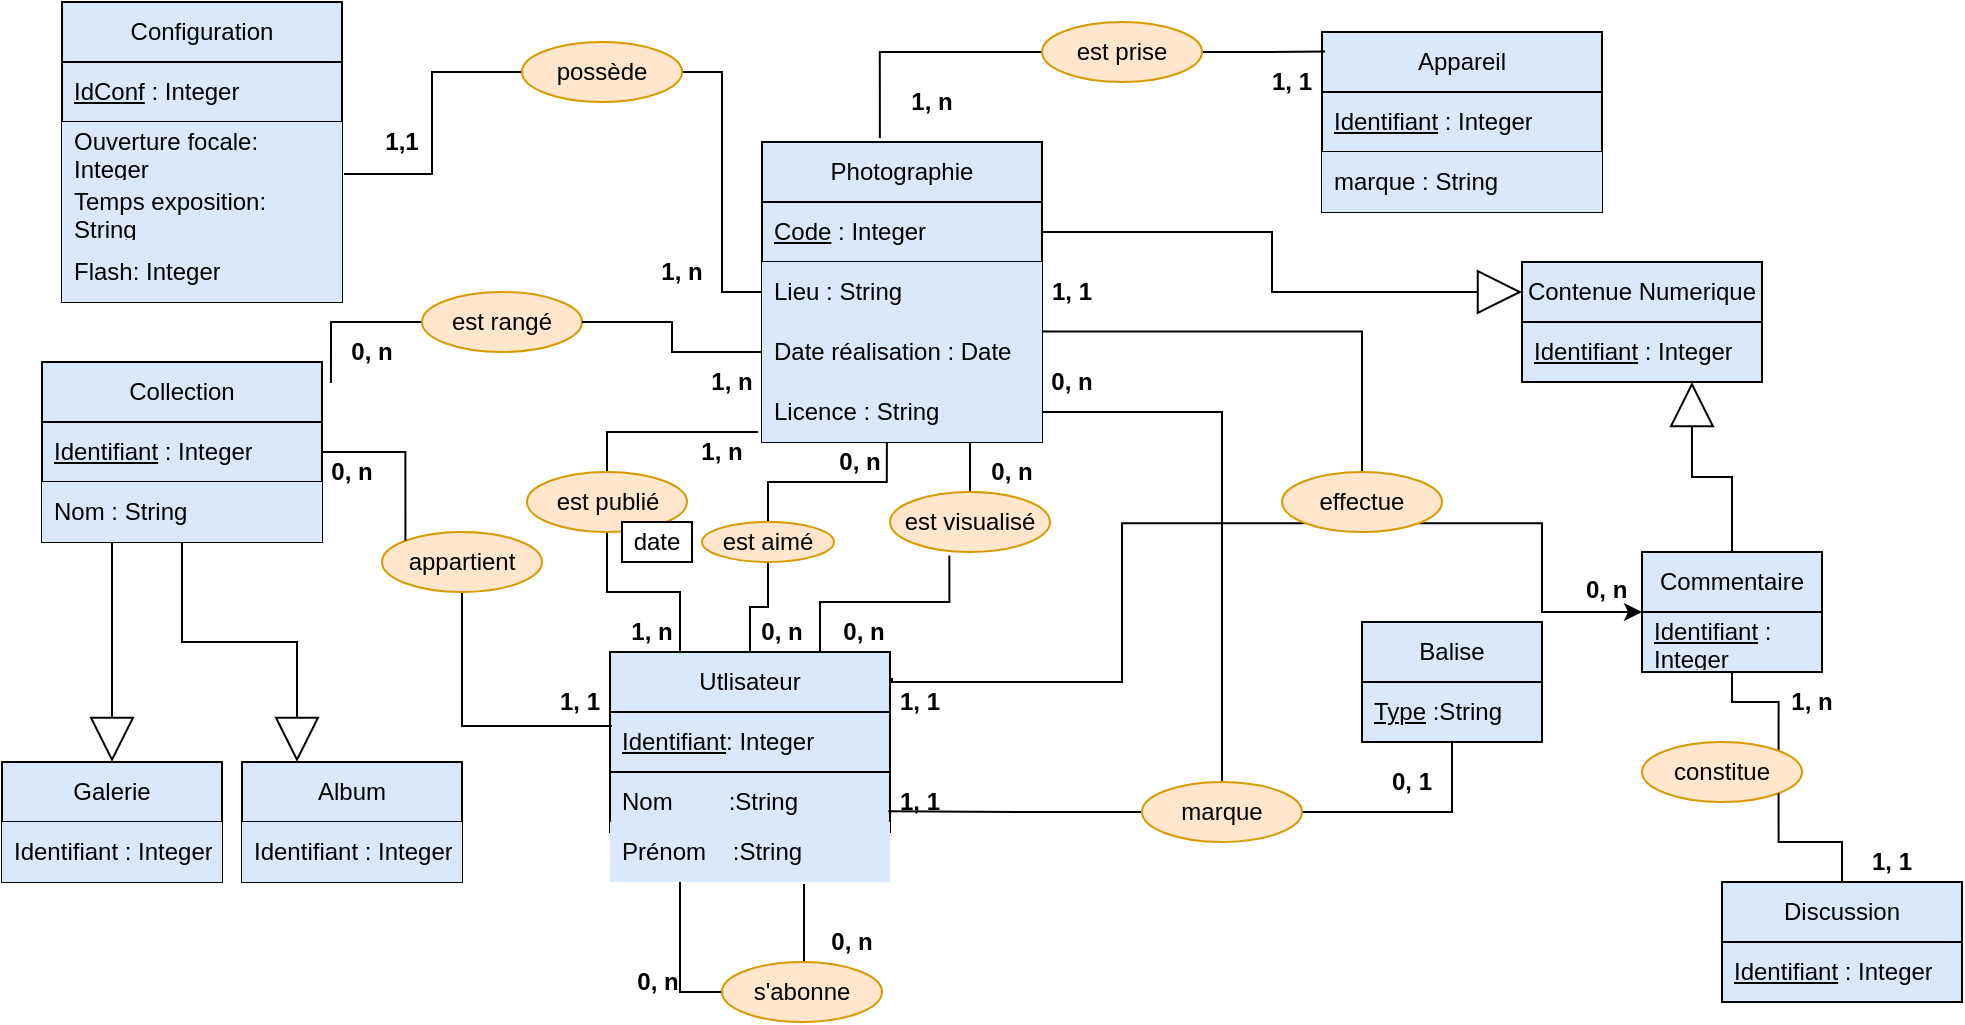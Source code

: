 <mxfile version="21.7.5" type="device">
  <diagram name="Page-1" id="ri4anvCGel_wYtRjSs9z">
    <mxGraphModel dx="1224" dy="913" grid="1" gridSize="10" guides="1" tooltips="1" connect="1" arrows="1" fold="1" page="1" pageScale="1" pageWidth="827" pageHeight="1169" math="0" shadow="0">
      <root>
        <mxCell id="0" />
        <mxCell id="1" parent="0" />
        <mxCell id="axa9aI5JRP2yP6maxEfe-58" style="edgeStyle=orthogonalEdgeStyle;rounded=0;orthogonalLoop=1;jettySize=auto;html=1;exitX=0.952;exitY=1.157;exitDx=0;exitDy=0;entryX=0.5;entryY=0;entryDx=0;entryDy=0;endArrow=none;endFill=0;exitPerimeter=0;" parent="1" source="vQDiU9HeTUrOOh70G-Bs-12" target="axa9aI5JRP2yP6maxEfe-17" edge="1">
          <mxGeometry relative="1" as="geometry" />
        </mxCell>
        <mxCell id="axa9aI5JRP2yP6maxEfe-81" style="edgeStyle=orthogonalEdgeStyle;rounded=0;orthogonalLoop=1;jettySize=auto;html=1;exitX=0.75;exitY=1;exitDx=0;exitDy=0;entryX=0.5;entryY=0;entryDx=0;entryDy=0;endArrow=none;endFill=0;" parent="1" source="vQDiU9HeTUrOOh70G-Bs-10" target="axa9aI5JRP2yP6maxEfe-1" edge="1">
          <mxGeometry relative="1" as="geometry" />
        </mxCell>
        <mxCell id="vQDiU9HeTUrOOh70G-Bs-10" value="Photographie" style="swimlane;fontStyle=0;childLayout=stackLayout;horizontal=1;startSize=30;horizontalStack=0;resizeParent=1;resizeParentMax=0;resizeLast=0;collapsible=1;marginBottom=0;whiteSpace=wrap;html=1;fillColor=#dae8fc;strokeColor=#000000;" parent="1" vertex="1">
          <mxGeometry x="400" y="210" width="140" height="150" as="geometry" />
        </mxCell>
        <mxCell id="vQDiU9HeTUrOOh70G-Bs-11" value="&lt;u&gt;Code&lt;/u&gt; : Integer" style="text;strokeColor=default;fillColor=#dae8fc;align=left;verticalAlign=middle;spacingLeft=4;spacingRight=4;overflow=hidden;points=[[0,0.5],[1,0.5]];portConstraint=eastwest;rotatable=0;whiteSpace=wrap;html=1;" parent="vQDiU9HeTUrOOh70G-Bs-10" vertex="1">
          <mxGeometry y="30" width="140" height="30" as="geometry" />
        </mxCell>
        <mxCell id="vQDiU9HeTUrOOh70G-Bs-12" value="&lt;div&gt;Lieu : String&lt;br&gt;&lt;/div&gt;" style="text;strokeColor=none;fillColor=#dae8fc;align=left;verticalAlign=middle;spacingLeft=4;spacingRight=4;overflow=hidden;points=[[0,0.5],[1,0.5]];portConstraint=eastwest;rotatable=0;whiteSpace=wrap;html=1;" parent="vQDiU9HeTUrOOh70G-Bs-10" vertex="1">
          <mxGeometry y="60" width="140" height="30" as="geometry" />
        </mxCell>
        <mxCell id="vQDiU9HeTUrOOh70G-Bs-13" value="Date réalisation : Date" style="text;strokeColor=none;fillColor=#dae8fc;align=left;verticalAlign=middle;spacingLeft=4;spacingRight=4;overflow=hidden;points=[[0,0.5],[1,0.5]];portConstraint=eastwest;rotatable=0;whiteSpace=wrap;html=1;" parent="vQDiU9HeTUrOOh70G-Bs-10" vertex="1">
          <mxGeometry y="90" width="140" height="30" as="geometry" />
        </mxCell>
        <mxCell id="vQDiU9HeTUrOOh70G-Bs-14" value="Licence : String" style="text;strokeColor=none;fillColor=#dae8fc;align=left;verticalAlign=middle;spacingLeft=4;spacingRight=4;overflow=hidden;points=[[0,0.5],[1,0.5]];portConstraint=eastwest;rotatable=0;whiteSpace=wrap;html=1;" parent="vQDiU9HeTUrOOh70G-Bs-10" vertex="1">
          <mxGeometry y="120" width="140" height="30" as="geometry" />
        </mxCell>
        <mxCell id="vQDiU9HeTUrOOh70G-Bs-16" value="" style="edgeStyle=orthogonalEdgeStyle;rounded=0;orthogonalLoop=1;jettySize=auto;html=1;endArrow=none;endFill=0;entryX=0;entryY=0.5;entryDx=0;entryDy=0;exitX=1;exitY=0.5;exitDx=0;exitDy=0;" parent="1" source="vQDiU9HeTUrOOh70G-Bs-15" target="vQDiU9HeTUrOOh70G-Bs-12" edge="1">
          <mxGeometry relative="1" as="geometry">
            <mxPoint x="430" y="295" as="targetPoint" />
          </mxGeometry>
        </mxCell>
        <mxCell id="vQDiU9HeTUrOOh70G-Bs-22" value="" style="edgeStyle=orthogonalEdgeStyle;rounded=0;orthogonalLoop=1;jettySize=auto;html=1;entryX=1.007;entryY=-0.133;entryDx=0;entryDy=0;entryPerimeter=0;endArrow=none;endFill=0;exitX=0;exitY=0.5;exitDx=0;exitDy=0;" parent="1" source="vQDiU9HeTUrOOh70G-Bs-15" target="vQDiU9HeTUrOOh70G-Bs-20" edge="1">
          <mxGeometry relative="1" as="geometry" />
        </mxCell>
        <mxCell id="vQDiU9HeTUrOOh70G-Bs-15" value="possède" style="ellipse;whiteSpace=wrap;html=1;fillColor=#ffe6cc;strokeColor=#d79b00;" parent="1" vertex="1">
          <mxGeometry x="280" y="160" width="80" height="30" as="geometry" />
        </mxCell>
        <mxCell id="vQDiU9HeTUrOOh70G-Bs-17" value="Configuration" style="swimlane;fontStyle=0;childLayout=stackLayout;horizontal=1;startSize=30;horizontalStack=0;resizeParent=1;resizeParentMax=0;resizeLast=0;collapsible=1;marginBottom=0;whiteSpace=wrap;html=1;fillColor=#dae8fc;strokeColor=#000000;" parent="1" vertex="1">
          <mxGeometry x="50" y="140" width="140" height="150" as="geometry" />
        </mxCell>
        <mxCell id="vQDiU9HeTUrOOh70G-Bs-18" value="&lt;div&gt;&lt;u&gt;IdConf&lt;/u&gt; : Integer&lt;/div&gt;" style="text;strokeColor=default;fillColor=#dae8fc;align=left;verticalAlign=middle;spacingLeft=4;spacingRight=4;overflow=hidden;points=[[0,0.5],[1,0.5]];portConstraint=eastwest;rotatable=0;whiteSpace=wrap;html=1;" parent="vQDiU9HeTUrOOh70G-Bs-17" vertex="1">
          <mxGeometry y="30" width="140" height="30" as="geometry" />
        </mxCell>
        <mxCell id="vQDiU9HeTUrOOh70G-Bs-19" value="Ouverture focale: Integer" style="text;strokeColor=none;fillColor=#dae8fc;align=left;verticalAlign=middle;spacingLeft=4;spacingRight=4;overflow=hidden;points=[[0,0.5],[1,0.5]];portConstraint=eastwest;rotatable=0;whiteSpace=wrap;html=1;" parent="vQDiU9HeTUrOOh70G-Bs-17" vertex="1">
          <mxGeometry y="60" width="140" height="30" as="geometry" />
        </mxCell>
        <mxCell id="vQDiU9HeTUrOOh70G-Bs-20" value="Temps exposition: String" style="text;strokeColor=none;fillColor=#dae8fc;align=left;verticalAlign=middle;spacingLeft=4;spacingRight=4;overflow=hidden;points=[[0,0.5],[1,0.5]];portConstraint=eastwest;rotatable=0;whiteSpace=wrap;html=1;" parent="vQDiU9HeTUrOOh70G-Bs-17" vertex="1">
          <mxGeometry y="90" width="140" height="30" as="geometry" />
        </mxCell>
        <mxCell id="vQDiU9HeTUrOOh70G-Bs-21" value="Flash: Integer" style="text;strokeColor=none;fillColor=#dae8fc;align=left;verticalAlign=middle;spacingLeft=4;spacingRight=4;overflow=hidden;points=[[0,0.5],[1,0.5]];portConstraint=eastwest;rotatable=0;whiteSpace=wrap;html=1;" parent="vQDiU9HeTUrOOh70G-Bs-17" vertex="1">
          <mxGeometry y="120" width="140" height="30" as="geometry" />
        </mxCell>
        <mxCell id="vQDiU9HeTUrOOh70G-Bs-24" value="&lt;b&gt;1,1&lt;/b&gt;" style="text;html=1;strokeColor=none;fillColor=none;align=center;verticalAlign=middle;whiteSpace=wrap;rounded=0;" parent="1" vertex="1">
          <mxGeometry x="190" y="200" width="60" height="20" as="geometry" />
        </mxCell>
        <mxCell id="vQDiU9HeTUrOOh70G-Bs-28" value="&lt;b&gt;1, n&lt;br&gt;&lt;/b&gt;" style="text;html=1;strokeColor=none;fillColor=none;align=center;verticalAlign=middle;whiteSpace=wrap;rounded=0;" parent="1" vertex="1">
          <mxGeometry x="330" y="265" width="60" height="20" as="geometry" />
        </mxCell>
        <mxCell id="vQDiU9HeTUrOOh70G-Bs-29" value="Appareil" style="swimlane;fontStyle=0;childLayout=stackLayout;horizontal=1;startSize=30;horizontalStack=0;resizeParent=1;resizeParentMax=0;resizeLast=0;collapsible=1;marginBottom=0;whiteSpace=wrap;html=1;fillColor=#dae8fc;strokeColor=#000000;" parent="1" vertex="1">
          <mxGeometry x="680" y="155" width="140" height="90" as="geometry" />
        </mxCell>
        <mxCell id="vQDiU9HeTUrOOh70G-Bs-30" value="&lt;u&gt;Identifiant&lt;/u&gt; : Integer" style="text;strokeColor=default;fillColor=#dae8fc;align=left;verticalAlign=middle;spacingLeft=4;spacingRight=4;overflow=hidden;points=[[0,0.5],[1,0.5]];portConstraint=eastwest;rotatable=0;whiteSpace=wrap;html=1;" parent="vQDiU9HeTUrOOh70G-Bs-29" vertex="1">
          <mxGeometry y="30" width="140" height="30" as="geometry" />
        </mxCell>
        <mxCell id="vQDiU9HeTUrOOh70G-Bs-31" value="marque : String" style="text;strokeColor=none;fillColor=#dae8fc;align=left;verticalAlign=middle;spacingLeft=4;spacingRight=4;overflow=hidden;points=[[0,0.5],[1,0.5]];portConstraint=eastwest;rotatable=0;whiteSpace=wrap;html=1;" parent="vQDiU9HeTUrOOh70G-Bs-29" vertex="1">
          <mxGeometry y="60" width="140" height="30" as="geometry" />
        </mxCell>
        <mxCell id="axa9aI5JRP2yP6maxEfe-45" style="edgeStyle=orthogonalEdgeStyle;rounded=0;orthogonalLoop=1;jettySize=auto;html=1;exitX=1;exitY=0.5;exitDx=0;exitDy=0;entryX=0.011;entryY=0.108;entryDx=0;entryDy=0;entryPerimeter=0;endArrow=none;endFill=0;" parent="1" source="vQDiU9HeTUrOOh70G-Bs-34" target="vQDiU9HeTUrOOh70G-Bs-29" edge="1">
          <mxGeometry relative="1" as="geometry" />
        </mxCell>
        <mxCell id="5bwaejOtSmUbjBA8IvDs-20" style="edgeStyle=orthogonalEdgeStyle;rounded=0;orthogonalLoop=1;jettySize=auto;html=1;exitX=0;exitY=0.5;exitDx=0;exitDy=0;entryX=0.421;entryY=-0.013;entryDx=0;entryDy=0;entryPerimeter=0;endArrow=none;endFill=0;" edge="1" parent="1" source="vQDiU9HeTUrOOh70G-Bs-34" target="vQDiU9HeTUrOOh70G-Bs-10">
          <mxGeometry relative="1" as="geometry" />
        </mxCell>
        <mxCell id="vQDiU9HeTUrOOh70G-Bs-34" value="est prise" style="ellipse;whiteSpace=wrap;html=1;fillColor=#ffe6cc;strokeColor=#d79b00;" parent="1" vertex="1">
          <mxGeometry x="540" y="150" width="80" height="30" as="geometry" />
        </mxCell>
        <mxCell id="vQDiU9HeTUrOOh70G-Bs-42" value="&lt;b&gt;1, n&lt;br&gt;&lt;/b&gt;" style="text;html=1;strokeColor=none;fillColor=none;align=center;verticalAlign=middle;whiteSpace=wrap;rounded=0;" parent="1" vertex="1">
          <mxGeometry x="470" y="180" width="30" height="20" as="geometry" />
        </mxCell>
        <mxCell id="axa9aI5JRP2yP6maxEfe-55" style="edgeStyle=orthogonalEdgeStyle;rounded=0;orthogonalLoop=1;jettySize=auto;html=1;exitX=0.75;exitY=0;exitDx=0;exitDy=0;entryX=0.371;entryY=1.059;entryDx=0;entryDy=0;entryPerimeter=0;endArrow=none;endFill=0;" parent="1" source="Xazr9b2hqAeC7u9Wwyo1-1" target="axa9aI5JRP2yP6maxEfe-1" edge="1">
          <mxGeometry relative="1" as="geometry" />
        </mxCell>
        <mxCell id="axa9aI5JRP2yP6maxEfe-63" style="edgeStyle=orthogonalEdgeStyle;rounded=0;orthogonalLoop=1;jettySize=auto;html=1;exitX=1.007;exitY=0.145;exitDx=0;exitDy=0;entryX=0;entryY=1;entryDx=0;entryDy=0;exitPerimeter=0;endArrow=none;endFill=0;" parent="1" source="Xazr9b2hqAeC7u9Wwyo1-1" target="axa9aI5JRP2yP6maxEfe-17" edge="1">
          <mxGeometry relative="1" as="geometry">
            <Array as="points">
              <mxPoint x="484" y="480" />
              <mxPoint x="580" y="480" />
              <mxPoint x="580" y="310" />
            </Array>
          </mxGeometry>
        </mxCell>
        <mxCell id="uyb0U9lrVmD0LcWtQPzE-3" style="edgeStyle=orthogonalEdgeStyle;rounded=0;orthogonalLoop=1;jettySize=auto;html=1;exitX=0.5;exitY=0;exitDx=0;exitDy=0;entryX=0.5;entryY=1;entryDx=0;entryDy=0;endArrow=none;endFill=0;" parent="1" source="Xazr9b2hqAeC7u9Wwyo1-1" target="uyb0U9lrVmD0LcWtQPzE-2" edge="1">
          <mxGeometry relative="1" as="geometry" />
        </mxCell>
        <mxCell id="5bwaejOtSmUbjBA8IvDs-6" style="edgeStyle=orthogonalEdgeStyle;rounded=0;orthogonalLoop=1;jettySize=auto;html=1;exitX=0.25;exitY=1;exitDx=0;exitDy=0;entryX=0;entryY=0.5;entryDx=0;entryDy=0;endArrow=none;endFill=0;" edge="1" parent="1" source="Xazr9b2hqAeC7u9Wwyo1-1" target="uyb0U9lrVmD0LcWtQPzE-8">
          <mxGeometry relative="1" as="geometry" />
        </mxCell>
        <mxCell id="Xazr9b2hqAeC7u9Wwyo1-1" value="Utlisateur" style="swimlane;fontStyle=0;childLayout=stackLayout;horizontal=1;startSize=30;horizontalStack=0;resizeParent=1;resizeParentMax=0;resizeLast=0;collapsible=1;marginBottom=0;whiteSpace=wrap;html=1;fillColor=#dae8fc;strokeColor=#000000;" parent="1" vertex="1">
          <mxGeometry x="324" y="465" width="140" height="90" as="geometry" />
        </mxCell>
        <mxCell id="Xazr9b2hqAeC7u9Wwyo1-2" value="&lt;u&gt;Identifiant&lt;/u&gt;: Integer" style="text;strokeColor=default;fillColor=#dae8fc;align=left;verticalAlign=middle;spacingLeft=4;spacingRight=4;overflow=hidden;points=[[0,0.5],[1,0.5]];portConstraint=eastwest;rotatable=0;whiteSpace=wrap;html=1;" parent="Xazr9b2hqAeC7u9Wwyo1-1" vertex="1">
          <mxGeometry y="30" width="140" height="30" as="geometry" />
        </mxCell>
        <mxCell id="Xazr9b2hqAeC7u9Wwyo1-62" value="Nom&lt;span style=&quot;white-space: pre;&quot;&gt;&#x9;&lt;/span&gt;:String" style="text;strokeColor=default;fillColor=#dae8fc;align=left;verticalAlign=middle;spacingLeft=4;spacingRight=4;overflow=hidden;points=[[0,0.5],[1,0.5]];portConstraint=eastwest;rotatable=0;whiteSpace=wrap;html=1;" parent="Xazr9b2hqAeC7u9Wwyo1-1" vertex="1">
          <mxGeometry y="60" width="140" height="30" as="geometry" />
        </mxCell>
        <mxCell id="Xazr9b2hqAeC7u9Wwyo1-8" value="" style="edgeStyle=orthogonalEdgeStyle;rounded=0;orthogonalLoop=1;jettySize=auto;html=1;entryX=0.25;entryY=0;entryDx=0;entryDy=0;endArrow=none;endFill=0;" parent="1" source="Xazr9b2hqAeC7u9Wwyo1-7" target="Xazr9b2hqAeC7u9Wwyo1-1" edge="1">
          <mxGeometry relative="1" as="geometry" />
        </mxCell>
        <mxCell id="5bwaejOtSmUbjBA8IvDs-10" style="edgeStyle=orthogonalEdgeStyle;rounded=0;orthogonalLoop=1;jettySize=auto;html=1;exitX=0.5;exitY=0;exitDx=0;exitDy=0;entryX=-0.014;entryY=0.833;entryDx=0;entryDy=0;entryPerimeter=0;endArrow=none;endFill=0;" edge="1" parent="1" source="Xazr9b2hqAeC7u9Wwyo1-7" target="vQDiU9HeTUrOOh70G-Bs-14">
          <mxGeometry relative="1" as="geometry" />
        </mxCell>
        <mxCell id="Xazr9b2hqAeC7u9Wwyo1-7" value="est publié" style="ellipse;whiteSpace=wrap;html=1;fillColor=#ffe6cc;strokeColor=#d79b00;" parent="1" vertex="1">
          <mxGeometry x="282.5" y="375" width="80" height="30" as="geometry" />
        </mxCell>
        <mxCell id="Xazr9b2hqAeC7u9Wwyo1-13" value="&lt;b&gt;1, n&lt;br&gt;&lt;/b&gt;" style="text;html=1;strokeColor=none;fillColor=none;align=center;verticalAlign=middle;whiteSpace=wrap;rounded=0;" parent="1" vertex="1">
          <mxGeometry x="330" y="445" width="30" height="20" as="geometry" />
        </mxCell>
        <mxCell id="Xazr9b2hqAeC7u9Wwyo1-36" style="edgeStyle=orthogonalEdgeStyle;rounded=0;orthogonalLoop=1;jettySize=auto;html=1;exitX=0.5;exitY=1;exitDx=0;exitDy=0;entryX=0.25;entryY=0;entryDx=0;entryDy=0;endArrow=block;endFill=0;strokeWidth=1;endSize=20;" parent="1" source="Xazr9b2hqAeC7u9Wwyo1-21" target="Xazr9b2hqAeC7u9Wwyo1-32" edge="1">
          <mxGeometry relative="1" as="geometry" />
        </mxCell>
        <mxCell id="Xazr9b2hqAeC7u9Wwyo1-61" style="edgeStyle=orthogonalEdgeStyle;rounded=0;orthogonalLoop=1;jettySize=auto;html=1;exitX=0.25;exitY=1;exitDx=0;exitDy=0;entryX=0.5;entryY=0;entryDx=0;entryDy=0;endArrow=block;endFill=0;endSize=20;" parent="1" source="Xazr9b2hqAeC7u9Wwyo1-21" target="Xazr9b2hqAeC7u9Wwyo1-38" edge="1">
          <mxGeometry relative="1" as="geometry" />
        </mxCell>
        <mxCell id="Xazr9b2hqAeC7u9Wwyo1-21" value="Collection" style="swimlane;fontStyle=0;childLayout=stackLayout;horizontal=1;startSize=30;horizontalStack=0;resizeParent=1;resizeParentMax=0;resizeLast=0;collapsible=1;marginBottom=0;whiteSpace=wrap;html=1;fillColor=#dae8fc;strokeColor=#000000;" parent="1" vertex="1">
          <mxGeometry x="40" y="320" width="140" height="90" as="geometry" />
        </mxCell>
        <mxCell id="Xazr9b2hqAeC7u9Wwyo1-22" value="&lt;u&gt;Identifiant&lt;/u&gt; : Integer" style="text;strokeColor=default;fillColor=#dae8fc;align=left;verticalAlign=middle;spacingLeft=4;spacingRight=4;overflow=hidden;points=[[0,0.5],[1,0.5]];portConstraint=eastwest;rotatable=0;whiteSpace=wrap;html=1;" parent="Xazr9b2hqAeC7u9Wwyo1-21" vertex="1">
          <mxGeometry y="30" width="140" height="30" as="geometry" />
        </mxCell>
        <mxCell id="Xazr9b2hqAeC7u9Wwyo1-23" value="Nom : String" style="text;strokeColor=none;fillColor=#dae8fc;align=left;verticalAlign=middle;spacingLeft=4;spacingRight=4;overflow=hidden;points=[[0,0.5],[1,0.5]];portConstraint=eastwest;rotatable=0;whiteSpace=wrap;html=1;" parent="Xazr9b2hqAeC7u9Wwyo1-21" vertex="1">
          <mxGeometry y="60" width="140" height="30" as="geometry" />
        </mxCell>
        <mxCell id="Xazr9b2hqAeC7u9Wwyo1-26" style="edgeStyle=orthogonalEdgeStyle;rounded=0;orthogonalLoop=1;jettySize=auto;html=1;exitX=0;exitY=0.5;exitDx=0;exitDy=0;entryX=1.032;entryY=0.116;entryDx=0;entryDy=0;endArrow=none;endFill=0;entryPerimeter=0;" parent="1" source="Xazr9b2hqAeC7u9Wwyo1-24" target="Xazr9b2hqAeC7u9Wwyo1-21" edge="1">
          <mxGeometry relative="1" as="geometry" />
        </mxCell>
        <mxCell id="Xazr9b2hqAeC7u9Wwyo1-24" value="est rangé" style="ellipse;whiteSpace=wrap;html=1;fillColor=#ffe6cc;strokeColor=#d79b00;" parent="1" vertex="1">
          <mxGeometry x="230" y="285" width="80" height="30" as="geometry" />
        </mxCell>
        <mxCell id="Xazr9b2hqAeC7u9Wwyo1-25" style="edgeStyle=orthogonalEdgeStyle;rounded=0;orthogonalLoop=1;jettySize=auto;html=1;exitX=0;exitY=0.5;exitDx=0;exitDy=0;entryX=1;entryY=0.5;entryDx=0;entryDy=0;endArrow=none;endFill=0;" parent="1" source="vQDiU9HeTUrOOh70G-Bs-13" target="Xazr9b2hqAeC7u9Wwyo1-24" edge="1">
          <mxGeometry relative="1" as="geometry" />
        </mxCell>
        <mxCell id="Xazr9b2hqAeC7u9Wwyo1-27" value="&lt;b&gt;1, n&lt;br&gt;&lt;/b&gt;" style="text;html=1;strokeColor=none;fillColor=none;align=center;verticalAlign=middle;whiteSpace=wrap;rounded=0;" parent="1" vertex="1">
          <mxGeometry x="370" y="320" width="30" height="20" as="geometry" />
        </mxCell>
        <mxCell id="Xazr9b2hqAeC7u9Wwyo1-30" value="&lt;b&gt;0, n&lt;br&gt;&lt;/b&gt;" style="text;html=1;strokeColor=none;fillColor=none;align=center;verticalAlign=middle;whiteSpace=wrap;rounded=0;" parent="1" vertex="1">
          <mxGeometry x="190" y="305" width="30" height="20" as="geometry" />
        </mxCell>
        <mxCell id="Xazr9b2hqAeC7u9Wwyo1-32" value="Album" style="swimlane;fontStyle=0;childLayout=stackLayout;horizontal=1;startSize=30;horizontalStack=0;resizeParent=1;resizeParentMax=0;resizeLast=0;collapsible=1;marginBottom=0;whiteSpace=wrap;html=1;fillColor=#dae8fc;strokeColor=#000000;" parent="1" vertex="1">
          <mxGeometry x="140" y="520" width="110" height="60" as="geometry" />
        </mxCell>
        <mxCell id="Xazr9b2hqAeC7u9Wwyo1-34" value="Identifiant : Integer" style="text;strokeColor=none;fillColor=#dae8fc;align=left;verticalAlign=middle;spacingLeft=4;spacingRight=4;overflow=hidden;points=[[0,0.5],[1,0.5]];portConstraint=eastwest;rotatable=0;whiteSpace=wrap;html=1;" parent="Xazr9b2hqAeC7u9Wwyo1-32" vertex="1">
          <mxGeometry y="30" width="110" height="30" as="geometry" />
        </mxCell>
        <mxCell id="Xazr9b2hqAeC7u9Wwyo1-38" value="Galerie" style="swimlane;fontStyle=0;childLayout=stackLayout;horizontal=1;startSize=30;horizontalStack=0;resizeParent=1;resizeParentMax=0;resizeLast=0;collapsible=1;marginBottom=0;whiteSpace=wrap;html=1;fillColor=#dae8fc;strokeColor=#000000;" parent="1" vertex="1">
          <mxGeometry x="20" y="520" width="110" height="60" as="geometry" />
        </mxCell>
        <mxCell id="Xazr9b2hqAeC7u9Wwyo1-39" value="Identifiant : Integer" style="text;strokeColor=none;fillColor=#dae8fc;align=left;verticalAlign=middle;spacingLeft=4;spacingRight=4;overflow=hidden;points=[[0,0.5],[1,0.5]];portConstraint=eastwest;rotatable=0;whiteSpace=wrap;html=1;" parent="Xazr9b2hqAeC7u9Wwyo1-38" vertex="1">
          <mxGeometry y="30" width="110" height="30" as="geometry" />
        </mxCell>
        <mxCell id="5bwaejOtSmUbjBA8IvDs-1" style="edgeStyle=orthogonalEdgeStyle;rounded=0;orthogonalLoop=1;jettySize=auto;html=1;exitX=0.5;exitY=1;exitDx=0;exitDy=0;entryX=0.007;entryY=0.233;entryDx=0;entryDy=0;entryPerimeter=0;endArrow=none;endFill=0;" edge="1" parent="1" source="Xazr9b2hqAeC7u9Wwyo1-46" target="Xazr9b2hqAeC7u9Wwyo1-2">
          <mxGeometry relative="1" as="geometry" />
        </mxCell>
        <mxCell id="Xazr9b2hqAeC7u9Wwyo1-46" value="appartient" style="ellipse;whiteSpace=wrap;html=1;fillColor=#ffe6cc;strokeColor=#d79b00;" parent="1" vertex="1">
          <mxGeometry x="210" y="405" width="80" height="30" as="geometry" />
        </mxCell>
        <mxCell id="Xazr9b2hqAeC7u9Wwyo1-52" value="&lt;b&gt;1, 1&lt;br&gt;&lt;/b&gt;" style="text;html=1;strokeColor=none;fillColor=none;align=center;verticalAlign=middle;whiteSpace=wrap;rounded=0;" parent="1" vertex="1">
          <mxGeometry x="294" y="480" width="30" height="20" as="geometry" />
        </mxCell>
        <mxCell id="Xazr9b2hqAeC7u9Wwyo1-50" value="&lt;b&gt;0, n&lt;br&gt;&lt;/b&gt;" style="text;html=1;strokeColor=none;fillColor=none;align=center;verticalAlign=middle;whiteSpace=wrap;rounded=0;" parent="1" vertex="1">
          <mxGeometry x="180" y="365" width="30" height="20" as="geometry" />
        </mxCell>
        <mxCell id="axa9aI5JRP2yP6maxEfe-1" value="est visualisé" style="ellipse;whiteSpace=wrap;html=1;fillColor=#ffe6cc;strokeColor=#d79b00;" parent="1" vertex="1">
          <mxGeometry x="464" y="385" width="80" height="30" as="geometry" />
        </mxCell>
        <mxCell id="vQDiU9HeTUrOOh70G-Bs-43" value="&lt;b&gt;1, 1&lt;br&gt;&lt;/b&gt;" style="text;html=1;strokeColor=none;fillColor=none;align=center;verticalAlign=middle;whiteSpace=wrap;rounded=0;" parent="1" vertex="1">
          <mxGeometry x="650" y="170" width="30" height="20" as="geometry" />
        </mxCell>
        <mxCell id="axa9aI5JRP2yP6maxEfe-12" value="&lt;b&gt;0, n&lt;br&gt;&lt;/b&gt;" style="text;html=1;strokeColor=none;fillColor=none;align=center;verticalAlign=middle;whiteSpace=wrap;rounded=0;" parent="1" vertex="1">
          <mxGeometry x="436" y="445" width="30" height="20" as="geometry" />
        </mxCell>
        <mxCell id="uyb0U9lrVmD0LcWtQPzE-13" style="edgeStyle=orthogonalEdgeStyle;rounded=0;orthogonalLoop=1;jettySize=auto;html=1;exitX=1;exitY=1;exitDx=0;exitDy=0;entryX=0;entryY=0.5;entryDx=0;entryDy=0;" parent="1" source="axa9aI5JRP2yP6maxEfe-17" target="axa9aI5JRP2yP6maxEfe-32" edge="1">
          <mxGeometry relative="1" as="geometry" />
        </mxCell>
        <mxCell id="axa9aI5JRP2yP6maxEfe-17" value="effectue" style="ellipse;whiteSpace=wrap;html=1;fillColor=#ffe6cc;strokeColor=#d79b00;" parent="1" vertex="1">
          <mxGeometry x="660" y="375" width="80" height="30" as="geometry" />
        </mxCell>
        <mxCell id="axa9aI5JRP2yP6maxEfe-20" value="&lt;b&gt;1, 1&lt;br&gt;&lt;/b&gt;" style="text;html=1;strokeColor=none;fillColor=none;align=center;verticalAlign=middle;whiteSpace=wrap;rounded=0;" parent="1" vertex="1">
          <mxGeometry x="540" y="275" width="30" height="20" as="geometry" />
        </mxCell>
        <mxCell id="axa9aI5JRP2yP6maxEfe-25" value="&lt;b&gt;1, 1&lt;br&gt;&lt;/b&gt;" style="text;html=1;strokeColor=none;fillColor=none;align=center;verticalAlign=middle;whiteSpace=wrap;rounded=0;" parent="1" vertex="1">
          <mxGeometry x="464" y="480" width="30" height="20" as="geometry" />
        </mxCell>
        <mxCell id="axa9aI5JRP2yP6maxEfe-80" style="edgeStyle=orthogonalEdgeStyle;rounded=0;orthogonalLoop=1;jettySize=auto;html=1;exitX=0.5;exitY=0;exitDx=0;exitDy=0;entryX=0.708;entryY=1;entryDx=0;entryDy=0;entryPerimeter=0;endArrow=block;endFill=0;endSize=20;" parent="1" source="axa9aI5JRP2yP6maxEfe-32" target="axa9aI5JRP2yP6maxEfe-78" edge="1">
          <mxGeometry relative="1" as="geometry" />
        </mxCell>
        <mxCell id="axa9aI5JRP2yP6maxEfe-32" value="Commentaire" style="swimlane;fontStyle=0;childLayout=stackLayout;horizontal=1;startSize=30;horizontalStack=0;resizeParent=1;resizeParentMax=0;resizeLast=0;collapsible=1;marginBottom=0;whiteSpace=wrap;html=1;fillColor=#dae8fc;strokeColor=#000000;" parent="1" vertex="1">
          <mxGeometry x="840" y="415" width="90" height="60" as="geometry" />
        </mxCell>
        <mxCell id="axa9aI5JRP2yP6maxEfe-33" value="&lt;u&gt;Identifiant&lt;/u&gt; : Integer" style="text;strokeColor=default;fillColor=#dae8fc;align=left;verticalAlign=middle;spacingLeft=4;spacingRight=4;overflow=hidden;points=[[0,0.5],[1,0.5]];portConstraint=eastwest;rotatable=0;whiteSpace=wrap;html=1;" parent="axa9aI5JRP2yP6maxEfe-32" vertex="1">
          <mxGeometry y="30" width="90" height="30" as="geometry" />
        </mxCell>
        <mxCell id="axa9aI5JRP2yP6maxEfe-74" style="edgeStyle=orthogonalEdgeStyle;rounded=0;orthogonalLoop=1;jettySize=auto;html=1;exitX=1;exitY=0;exitDx=0;exitDy=0;entryX=0.5;entryY=1;entryDx=0;entryDy=0;endArrow=none;endFill=0;" parent="1" source="axa9aI5JRP2yP6maxEfe-37" target="axa9aI5JRP2yP6maxEfe-32" edge="1">
          <mxGeometry relative="1" as="geometry" />
        </mxCell>
        <mxCell id="axa9aI5JRP2yP6maxEfe-37" value="constitue" style="ellipse;whiteSpace=wrap;html=1;fillColor=#ffe6cc;strokeColor=#d79b00;" parent="1" vertex="1">
          <mxGeometry x="840" y="510" width="80" height="30" as="geometry" />
        </mxCell>
        <mxCell id="axa9aI5JRP2yP6maxEfe-41" value="&lt;b&gt;1, n&lt;br&gt;&lt;/b&gt;" style="text;html=1;strokeColor=none;fillColor=none;align=center;verticalAlign=middle;whiteSpace=wrap;rounded=0;" parent="1" vertex="1">
          <mxGeometry x="910" y="480" width="30" height="20" as="geometry" />
        </mxCell>
        <mxCell id="axa9aI5JRP2yP6maxEfe-43" value="&lt;b&gt;1, 1&lt;br&gt;&lt;/b&gt;" style="text;html=1;strokeColor=none;fillColor=none;align=center;verticalAlign=middle;whiteSpace=wrap;rounded=0;" parent="1" vertex="1">
          <mxGeometry x="950" y="560" width="30" height="20" as="geometry" />
        </mxCell>
        <mxCell id="axa9aI5JRP2yP6maxEfe-46" style="edgeStyle=orthogonalEdgeStyle;rounded=0;orthogonalLoop=1;jettySize=auto;html=1;exitX=1;exitY=0.5;exitDx=0;exitDy=0;entryX=0;entryY=0;entryDx=0;entryDy=0;endArrow=none;endFill=0;" parent="1" source="Xazr9b2hqAeC7u9Wwyo1-22" target="Xazr9b2hqAeC7u9Wwyo1-46" edge="1">
          <mxGeometry relative="1" as="geometry" />
        </mxCell>
        <mxCell id="axa9aI5JRP2yP6maxEfe-9" value="&lt;b&gt;0, n&lt;br&gt;&lt;/b&gt;" style="text;html=1;strokeColor=none;fillColor=none;align=center;verticalAlign=middle;whiteSpace=wrap;rounded=0;" parent="1" vertex="1">
          <mxGeometry x="510" y="365" width="30" height="20" as="geometry" />
        </mxCell>
        <mxCell id="axa9aI5JRP2yP6maxEfe-72" style="edgeStyle=orthogonalEdgeStyle;rounded=0;orthogonalLoop=1;jettySize=auto;html=1;exitX=0.5;exitY=0;exitDx=0;exitDy=0;entryX=1;entryY=1;entryDx=0;entryDy=0;endArrow=none;endFill=0;" parent="1" source="axa9aI5JRP2yP6maxEfe-35" target="axa9aI5JRP2yP6maxEfe-37" edge="1">
          <mxGeometry relative="1" as="geometry" />
        </mxCell>
        <mxCell id="axa9aI5JRP2yP6maxEfe-35" value="Discussion" style="swimlane;fontStyle=0;childLayout=stackLayout;horizontal=1;startSize=30;horizontalStack=0;resizeParent=1;resizeParentMax=0;resizeLast=0;collapsible=1;marginBottom=0;whiteSpace=wrap;html=1;fillColor=#dae8fc;strokeColor=#000000;" parent="1" vertex="1">
          <mxGeometry x="880" y="580" width="120" height="60" as="geometry" />
        </mxCell>
        <mxCell id="axa9aI5JRP2yP6maxEfe-36" value="&lt;u&gt;Identifiant&lt;/u&gt; : Integer" style="text;strokeColor=default;fillColor=#dae8fc;align=left;verticalAlign=middle;spacingLeft=4;spacingRight=4;overflow=hidden;points=[[0,0.5],[1,0.5]];portConstraint=eastwest;rotatable=0;whiteSpace=wrap;html=1;" parent="axa9aI5JRP2yP6maxEfe-35" vertex="1">
          <mxGeometry y="30" width="120" height="30" as="geometry" />
        </mxCell>
        <mxCell id="axa9aI5JRP2yP6maxEfe-77" value="Contenue Numerique" style="swimlane;fontStyle=0;childLayout=stackLayout;horizontal=1;startSize=30;horizontalStack=0;resizeParent=1;resizeParentMax=0;resizeLast=0;collapsible=1;marginBottom=0;whiteSpace=wrap;html=1;fillColor=#dae8fc;strokeColor=#000000;" parent="1" vertex="1">
          <mxGeometry x="780" y="270" width="120" height="60" as="geometry" />
        </mxCell>
        <mxCell id="axa9aI5JRP2yP6maxEfe-78" value="&lt;u&gt;Identifiant&lt;/u&gt; : Integer" style="text;strokeColor=default;fillColor=#dae8fc;align=left;verticalAlign=middle;spacingLeft=4;spacingRight=4;overflow=hidden;points=[[0,0.5],[1,0.5]];portConstraint=eastwest;rotatable=0;whiteSpace=wrap;html=1;" parent="axa9aI5JRP2yP6maxEfe-77" vertex="1">
          <mxGeometry y="30" width="120" height="30" as="geometry" />
        </mxCell>
        <mxCell id="axa9aI5JRP2yP6maxEfe-79" style="edgeStyle=orthogonalEdgeStyle;rounded=0;orthogonalLoop=1;jettySize=auto;html=1;exitX=1;exitY=0.5;exitDx=0;exitDy=0;entryX=0;entryY=0.25;entryDx=0;entryDy=0;endArrow=block;endFill=0;endSize=20;" parent="1" source="vQDiU9HeTUrOOh70G-Bs-11" target="axa9aI5JRP2yP6maxEfe-77" edge="1">
          <mxGeometry relative="1" as="geometry" />
        </mxCell>
        <mxCell id="uyb0U9lrVmD0LcWtQPzE-4" style="edgeStyle=orthogonalEdgeStyle;rounded=0;orthogonalLoop=1;jettySize=auto;html=1;exitX=0.5;exitY=0;exitDx=0;exitDy=0;entryX=0.446;entryY=1.011;entryDx=0;entryDy=0;entryPerimeter=0;endArrow=none;endFill=0;" parent="1" source="uyb0U9lrVmD0LcWtQPzE-2" target="vQDiU9HeTUrOOh70G-Bs-14" edge="1">
          <mxGeometry relative="1" as="geometry" />
        </mxCell>
        <mxCell id="uyb0U9lrVmD0LcWtQPzE-2" value="est aimé" style="ellipse;whiteSpace=wrap;html=1;fillColor=#ffe6cc;strokeColor=#d79b00;" parent="1" vertex="1">
          <mxGeometry x="370" y="400" width="66" height="20" as="geometry" />
        </mxCell>
        <mxCell id="uyb0U9lrVmD0LcWtQPzE-5" value="&lt;b&gt;0, n&lt;br&gt;&lt;/b&gt;" style="text;html=1;strokeColor=none;fillColor=none;align=center;verticalAlign=middle;whiteSpace=wrap;rounded=0;" parent="1" vertex="1">
          <mxGeometry x="434" y="360" width="30" height="20" as="geometry" />
        </mxCell>
        <mxCell id="uyb0U9lrVmD0LcWtQPzE-6" value="&lt;b&gt;0, n&lt;br&gt;&lt;/b&gt;" style="text;html=1;strokeColor=none;fillColor=none;align=center;verticalAlign=middle;whiteSpace=wrap;rounded=0;" parent="1" vertex="1">
          <mxGeometry x="395" y="445" width="30" height="20" as="geometry" />
        </mxCell>
        <mxCell id="5bwaejOtSmUbjBA8IvDs-21" style="edgeStyle=orthogonalEdgeStyle;rounded=0;orthogonalLoop=1;jettySize=auto;html=1;exitX=0.5;exitY=0;exitDx=0;exitDy=0;entryX=0.693;entryY=1.033;entryDx=0;entryDy=0;entryPerimeter=0;endArrow=none;endFill=0;" edge="1" parent="1" source="uyb0U9lrVmD0LcWtQPzE-8" target="Xazr9b2hqAeC7u9Wwyo1-3">
          <mxGeometry relative="1" as="geometry" />
        </mxCell>
        <mxCell id="uyb0U9lrVmD0LcWtQPzE-8" value="s&#39;abonne" style="ellipse;whiteSpace=wrap;html=1;fillColor=#ffe6cc;strokeColor=#d79b00;" parent="1" vertex="1">
          <mxGeometry x="380" y="620" width="80" height="30" as="geometry" />
        </mxCell>
        <mxCell id="uyb0U9lrVmD0LcWtQPzE-11" value="&lt;b&gt;0, n&lt;br&gt;&lt;/b&gt;" style="text;html=1;strokeColor=none;fillColor=none;align=center;verticalAlign=middle;whiteSpace=wrap;rounded=0;" parent="1" vertex="1">
          <mxGeometry x="332.5" y="620" width="30" height="20" as="geometry" />
        </mxCell>
        <mxCell id="uyb0U9lrVmD0LcWtQPzE-12" value="&lt;b&gt;0, n&lt;br&gt;&lt;/b&gt;" style="text;html=1;strokeColor=none;fillColor=none;align=center;verticalAlign=middle;whiteSpace=wrap;rounded=0;" parent="1" vertex="1">
          <mxGeometry x="430" y="600" width="30" height="20" as="geometry" />
        </mxCell>
        <mxCell id="uyb0U9lrVmD0LcWtQPzE-14" value="&lt;b&gt;0, n&lt;br&gt;&lt;/b&gt;" style="text;whiteSpace=wrap;html=1;" parent="1" vertex="1">
          <mxGeometry x="810" y="420" width="50" height="40" as="geometry" />
        </mxCell>
        <mxCell id="uyb0U9lrVmD0LcWtQPzE-15" value="Balise" style="swimlane;fontStyle=0;childLayout=stackLayout;horizontal=1;startSize=30;horizontalStack=0;resizeParent=1;resizeParentMax=0;resizeLast=0;collapsible=1;marginBottom=0;whiteSpace=wrap;html=1;fillColor=#dae8fc;strokeColor=#000000;" parent="1" vertex="1">
          <mxGeometry x="700" y="450" width="90" height="60" as="geometry" />
        </mxCell>
        <mxCell id="uyb0U9lrVmD0LcWtQPzE-16" value="&lt;u&gt;Type&lt;/u&gt; :String" style="text;strokeColor=default;fillColor=#dae8fc;align=left;verticalAlign=middle;spacingLeft=4;spacingRight=4;overflow=hidden;points=[[0,0.5],[1,0.5]];portConstraint=eastwest;rotatable=0;whiteSpace=wrap;html=1;" parent="uyb0U9lrVmD0LcWtQPzE-15" vertex="1">
          <mxGeometry y="30" width="90" height="30" as="geometry" />
        </mxCell>
        <mxCell id="5bwaejOtSmUbjBA8IvDs-15" style="edgeStyle=orthogonalEdgeStyle;rounded=0;orthogonalLoop=1;jettySize=auto;html=1;exitX=0.5;exitY=0;exitDx=0;exitDy=0;entryX=1;entryY=0.5;entryDx=0;entryDy=0;endArrow=none;endFill=0;" edge="1" parent="1" source="uyb0U9lrVmD0LcWtQPzE-20" target="vQDiU9HeTUrOOh70G-Bs-14">
          <mxGeometry relative="1" as="geometry" />
        </mxCell>
        <mxCell id="5bwaejOtSmUbjBA8IvDs-16" style="edgeStyle=orthogonalEdgeStyle;rounded=0;orthogonalLoop=1;jettySize=auto;html=1;exitX=1;exitY=0.5;exitDx=0;exitDy=0;entryX=0.5;entryY=1;entryDx=0;entryDy=0;endArrow=none;endFill=0;" edge="1" parent="1" source="uyb0U9lrVmD0LcWtQPzE-20" target="uyb0U9lrVmD0LcWtQPzE-15">
          <mxGeometry relative="1" as="geometry" />
        </mxCell>
        <mxCell id="5bwaejOtSmUbjBA8IvDs-19" style="edgeStyle=orthogonalEdgeStyle;rounded=0;orthogonalLoop=1;jettySize=auto;html=1;exitX=0;exitY=0.5;exitDx=0;exitDy=0;entryX=0.994;entryY=0.653;entryDx=0;entryDy=0;entryPerimeter=0;endArrow=none;endFill=0;" edge="1" parent="1" source="uyb0U9lrVmD0LcWtQPzE-20" target="Xazr9b2hqAeC7u9Wwyo1-62">
          <mxGeometry relative="1" as="geometry" />
        </mxCell>
        <mxCell id="uyb0U9lrVmD0LcWtQPzE-20" value="marque" style="ellipse;whiteSpace=wrap;html=1;fillColor=#ffe6cc;strokeColor=#d79b00;" parent="1" vertex="1">
          <mxGeometry x="590" y="530" width="80" height="30" as="geometry" />
        </mxCell>
        <mxCell id="uyb0U9lrVmD0LcWtQPzE-26" value="&lt;div&gt;&lt;b&gt;0, 1&lt;/b&gt;&lt;/div&gt;" style="text;html=1;strokeColor=none;fillColor=none;align=center;verticalAlign=middle;whiteSpace=wrap;rounded=0;" parent="1" vertex="1">
          <mxGeometry x="710" y="520" width="30" height="20" as="geometry" />
        </mxCell>
        <mxCell id="uyb0U9lrVmD0LcWtQPzE-27" value="&lt;b&gt;1, 1&lt;br&gt;&lt;/b&gt;" style="text;html=1;strokeColor=none;fillColor=none;align=center;verticalAlign=middle;whiteSpace=wrap;rounded=0;" parent="1" vertex="1">
          <mxGeometry x="464" y="530" width="30" height="20" as="geometry" />
        </mxCell>
        <mxCell id="uyb0U9lrVmD0LcWtQPzE-28" value="&lt;b&gt;0, n&lt;br&gt;&lt;/b&gt;" style="text;html=1;strokeColor=none;fillColor=none;align=center;verticalAlign=middle;whiteSpace=wrap;rounded=0;" parent="1" vertex="1">
          <mxGeometry x="540" y="320" width="30" height="20" as="geometry" />
        </mxCell>
        <mxCell id="uyb0U9lrVmD0LcWtQPzE-29" value="date" style="rounded=0;whiteSpace=wrap;html=1;" parent="1" vertex="1">
          <mxGeometry x="330" y="400" width="35" height="20" as="geometry" />
        </mxCell>
        <mxCell id="5bwaejOtSmUbjBA8IvDs-11" value="&lt;b&gt;1, n&lt;br&gt;&lt;/b&gt;" style="text;html=1;strokeColor=none;fillColor=none;align=center;verticalAlign=middle;whiteSpace=wrap;rounded=0;" vertex="1" parent="1">
          <mxGeometry x="365" y="355" width="30" height="20" as="geometry" />
        </mxCell>
        <mxCell id="Xazr9b2hqAeC7u9Wwyo1-3" value="Prénom&amp;nbsp;&amp;nbsp;&amp;nbsp; :String" style="text;strokeColor=none;fillColor=#dae8fc;align=left;verticalAlign=middle;spacingLeft=4;spacingRight=4;overflow=hidden;points=[[0,0.5],[1,0.5]];portConstraint=eastwest;rotatable=0;whiteSpace=wrap;html=1;" parent="1" vertex="1">
          <mxGeometry x="324" y="550" width="140" height="30" as="geometry" />
        </mxCell>
      </root>
    </mxGraphModel>
  </diagram>
</mxfile>
